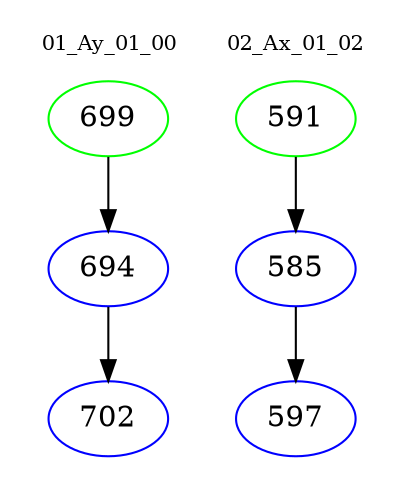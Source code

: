 digraph{
subgraph cluster_0 {
color = white
label = "01_Ay_01_00";
fontsize=10;
T0_699 [label="699", color="green"]
T0_699 -> T0_694 [color="black"]
T0_694 [label="694", color="blue"]
T0_694 -> T0_702 [color="black"]
T0_702 [label="702", color="blue"]
}
subgraph cluster_1 {
color = white
label = "02_Ax_01_02";
fontsize=10;
T1_591 [label="591", color="green"]
T1_591 -> T1_585 [color="black"]
T1_585 [label="585", color="blue"]
T1_585 -> T1_597 [color="black"]
T1_597 [label="597", color="blue"]
}
}
